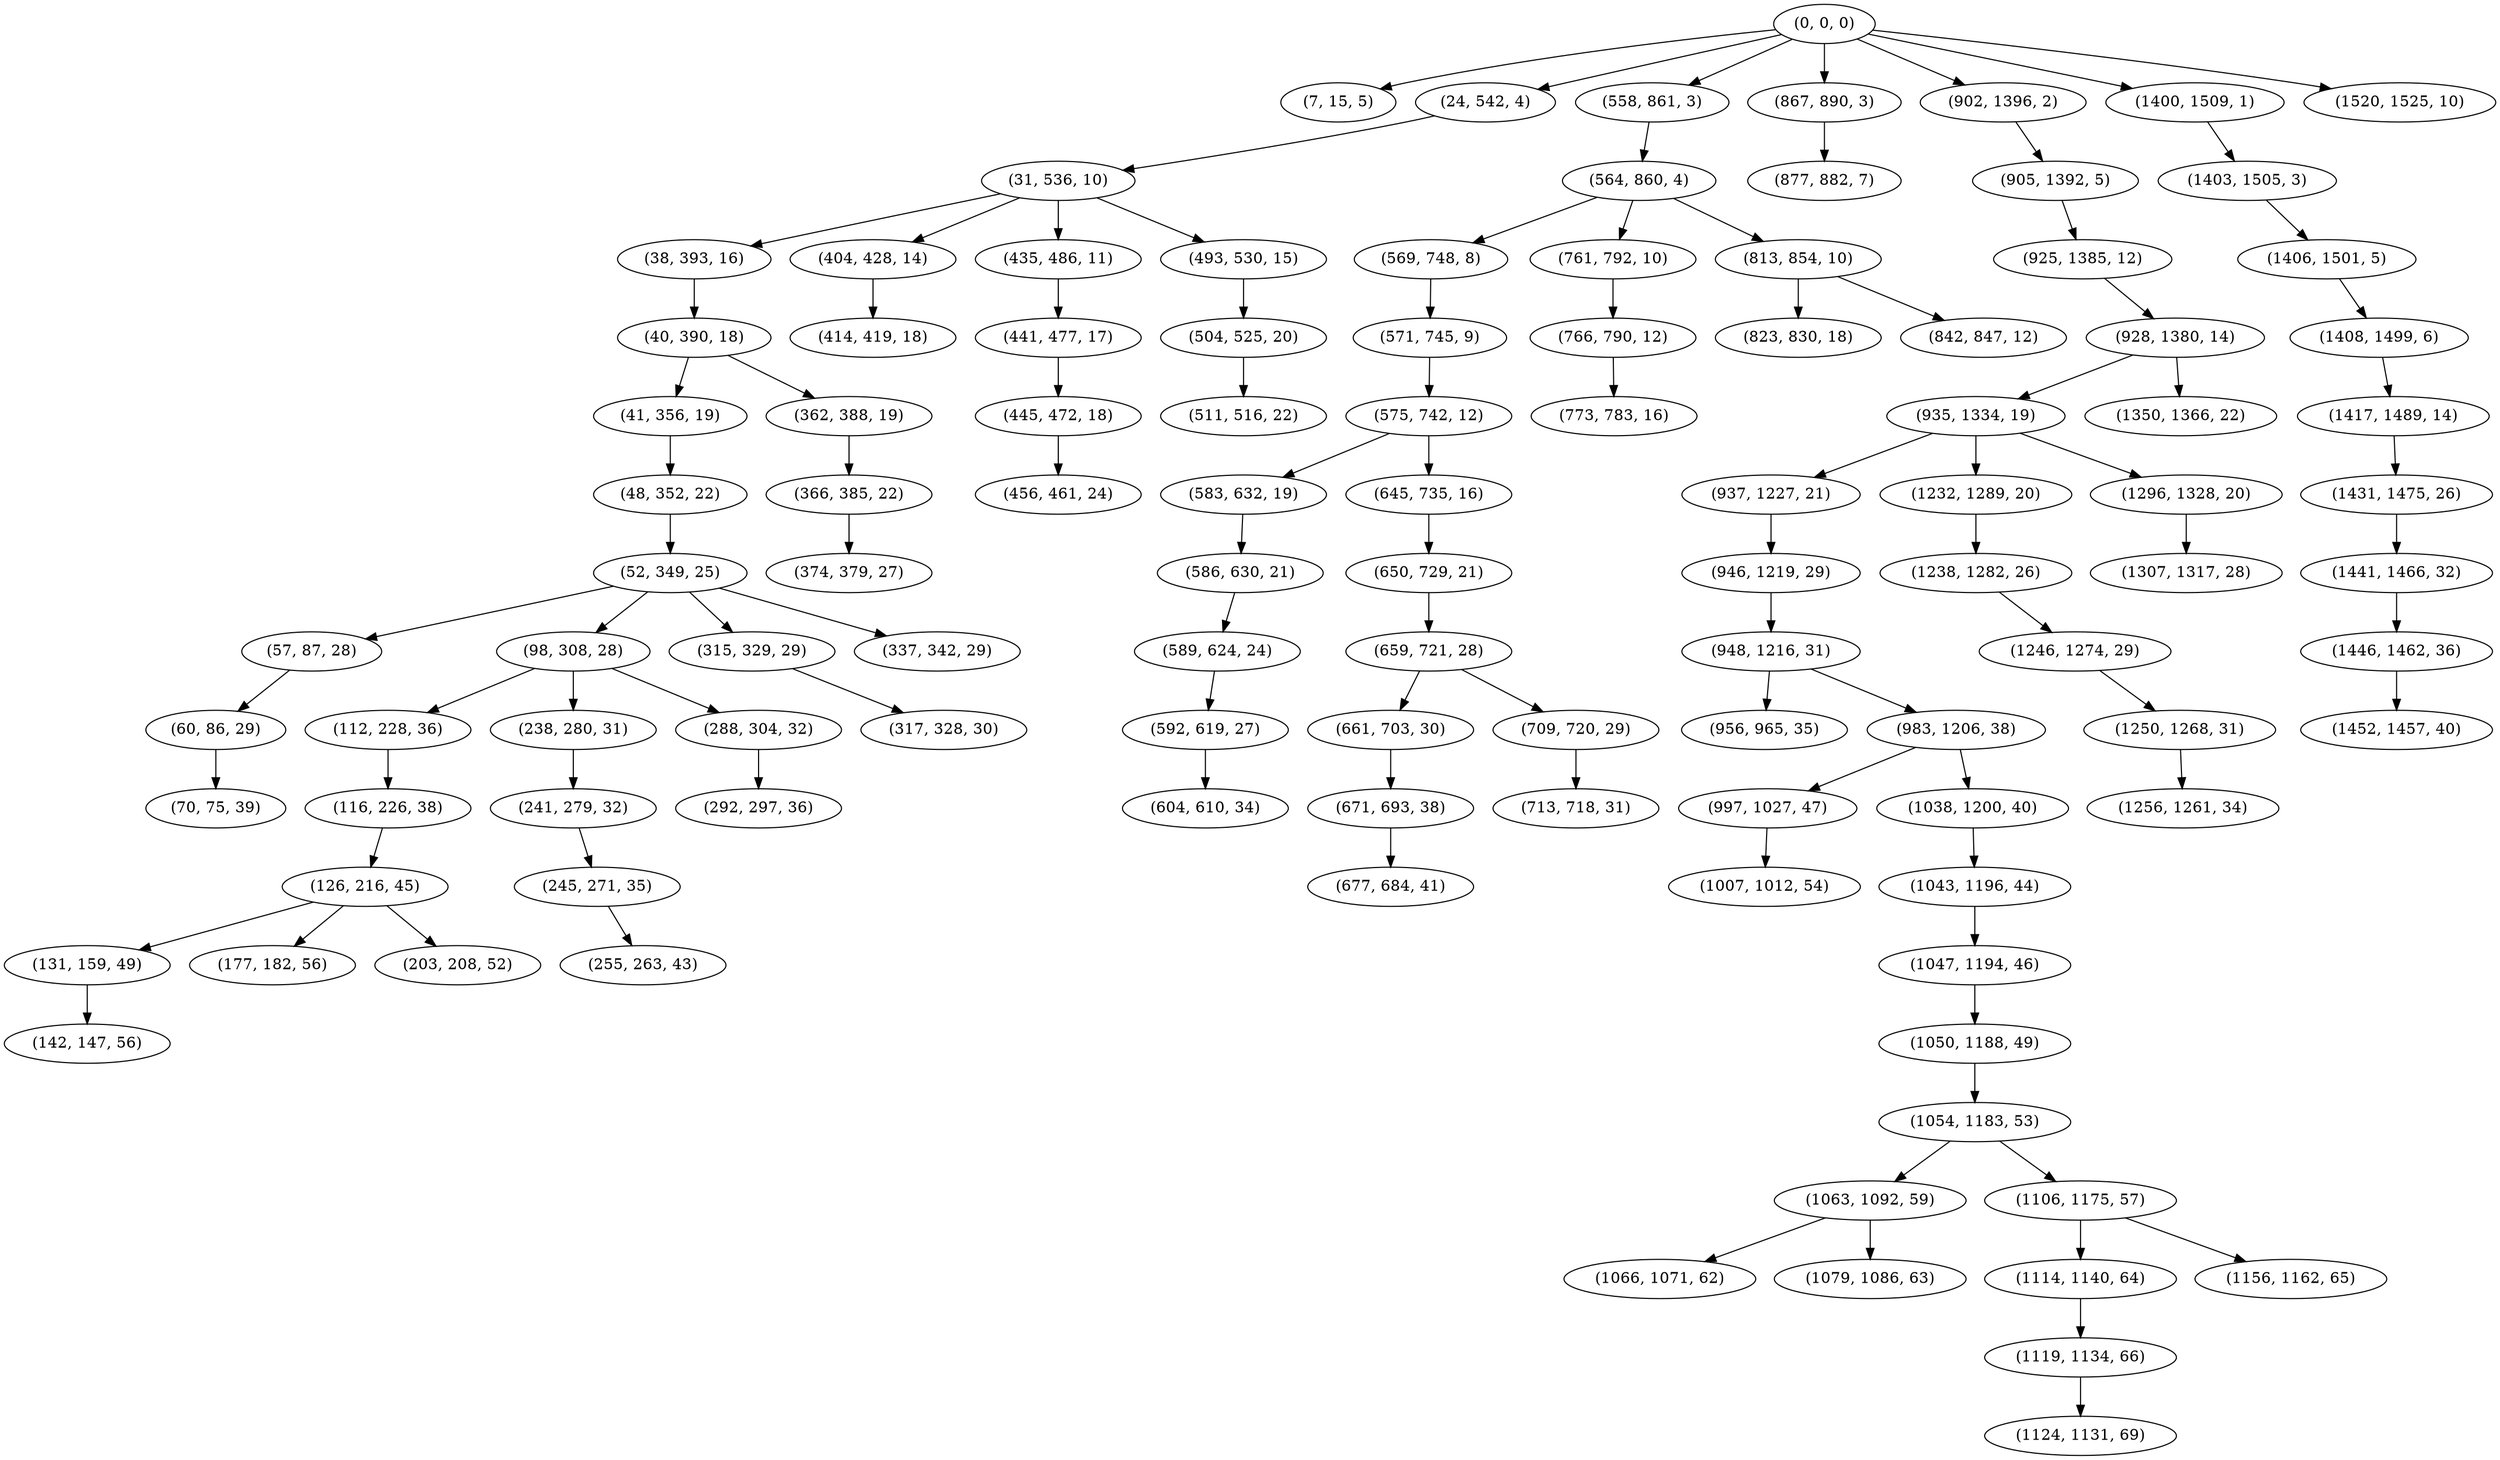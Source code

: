digraph tree {
    "(0, 0, 0)";
    "(7, 15, 5)";
    "(24, 542, 4)";
    "(31, 536, 10)";
    "(38, 393, 16)";
    "(40, 390, 18)";
    "(41, 356, 19)";
    "(48, 352, 22)";
    "(52, 349, 25)";
    "(57, 87, 28)";
    "(60, 86, 29)";
    "(70, 75, 39)";
    "(98, 308, 28)";
    "(112, 228, 36)";
    "(116, 226, 38)";
    "(126, 216, 45)";
    "(131, 159, 49)";
    "(142, 147, 56)";
    "(177, 182, 56)";
    "(203, 208, 52)";
    "(238, 280, 31)";
    "(241, 279, 32)";
    "(245, 271, 35)";
    "(255, 263, 43)";
    "(288, 304, 32)";
    "(292, 297, 36)";
    "(315, 329, 29)";
    "(317, 328, 30)";
    "(337, 342, 29)";
    "(362, 388, 19)";
    "(366, 385, 22)";
    "(374, 379, 27)";
    "(404, 428, 14)";
    "(414, 419, 18)";
    "(435, 486, 11)";
    "(441, 477, 17)";
    "(445, 472, 18)";
    "(456, 461, 24)";
    "(493, 530, 15)";
    "(504, 525, 20)";
    "(511, 516, 22)";
    "(558, 861, 3)";
    "(564, 860, 4)";
    "(569, 748, 8)";
    "(571, 745, 9)";
    "(575, 742, 12)";
    "(583, 632, 19)";
    "(586, 630, 21)";
    "(589, 624, 24)";
    "(592, 619, 27)";
    "(604, 610, 34)";
    "(645, 735, 16)";
    "(650, 729, 21)";
    "(659, 721, 28)";
    "(661, 703, 30)";
    "(671, 693, 38)";
    "(677, 684, 41)";
    "(709, 720, 29)";
    "(713, 718, 31)";
    "(761, 792, 10)";
    "(766, 790, 12)";
    "(773, 783, 16)";
    "(813, 854, 10)";
    "(823, 830, 18)";
    "(842, 847, 12)";
    "(867, 890, 3)";
    "(877, 882, 7)";
    "(902, 1396, 2)";
    "(905, 1392, 5)";
    "(925, 1385, 12)";
    "(928, 1380, 14)";
    "(935, 1334, 19)";
    "(937, 1227, 21)";
    "(946, 1219, 29)";
    "(948, 1216, 31)";
    "(956, 965, 35)";
    "(983, 1206, 38)";
    "(997, 1027, 47)";
    "(1007, 1012, 54)";
    "(1038, 1200, 40)";
    "(1043, 1196, 44)";
    "(1047, 1194, 46)";
    "(1050, 1188, 49)";
    "(1054, 1183, 53)";
    "(1063, 1092, 59)";
    "(1066, 1071, 62)";
    "(1079, 1086, 63)";
    "(1106, 1175, 57)";
    "(1114, 1140, 64)";
    "(1119, 1134, 66)";
    "(1124, 1131, 69)";
    "(1156, 1162, 65)";
    "(1232, 1289, 20)";
    "(1238, 1282, 26)";
    "(1246, 1274, 29)";
    "(1250, 1268, 31)";
    "(1256, 1261, 34)";
    "(1296, 1328, 20)";
    "(1307, 1317, 28)";
    "(1350, 1366, 22)";
    "(1400, 1509, 1)";
    "(1403, 1505, 3)";
    "(1406, 1501, 5)";
    "(1408, 1499, 6)";
    "(1417, 1489, 14)";
    "(1431, 1475, 26)";
    "(1441, 1466, 32)";
    "(1446, 1462, 36)";
    "(1452, 1457, 40)";
    "(1520, 1525, 10)";
    "(0, 0, 0)" -> "(7, 15, 5)";
    "(0, 0, 0)" -> "(24, 542, 4)";
    "(0, 0, 0)" -> "(558, 861, 3)";
    "(0, 0, 0)" -> "(867, 890, 3)";
    "(0, 0, 0)" -> "(902, 1396, 2)";
    "(0, 0, 0)" -> "(1400, 1509, 1)";
    "(0, 0, 0)" -> "(1520, 1525, 10)";
    "(24, 542, 4)" -> "(31, 536, 10)";
    "(31, 536, 10)" -> "(38, 393, 16)";
    "(31, 536, 10)" -> "(404, 428, 14)";
    "(31, 536, 10)" -> "(435, 486, 11)";
    "(31, 536, 10)" -> "(493, 530, 15)";
    "(38, 393, 16)" -> "(40, 390, 18)";
    "(40, 390, 18)" -> "(41, 356, 19)";
    "(40, 390, 18)" -> "(362, 388, 19)";
    "(41, 356, 19)" -> "(48, 352, 22)";
    "(48, 352, 22)" -> "(52, 349, 25)";
    "(52, 349, 25)" -> "(57, 87, 28)";
    "(52, 349, 25)" -> "(98, 308, 28)";
    "(52, 349, 25)" -> "(315, 329, 29)";
    "(52, 349, 25)" -> "(337, 342, 29)";
    "(57, 87, 28)" -> "(60, 86, 29)";
    "(60, 86, 29)" -> "(70, 75, 39)";
    "(98, 308, 28)" -> "(112, 228, 36)";
    "(98, 308, 28)" -> "(238, 280, 31)";
    "(98, 308, 28)" -> "(288, 304, 32)";
    "(112, 228, 36)" -> "(116, 226, 38)";
    "(116, 226, 38)" -> "(126, 216, 45)";
    "(126, 216, 45)" -> "(131, 159, 49)";
    "(126, 216, 45)" -> "(177, 182, 56)";
    "(126, 216, 45)" -> "(203, 208, 52)";
    "(131, 159, 49)" -> "(142, 147, 56)";
    "(238, 280, 31)" -> "(241, 279, 32)";
    "(241, 279, 32)" -> "(245, 271, 35)";
    "(245, 271, 35)" -> "(255, 263, 43)";
    "(288, 304, 32)" -> "(292, 297, 36)";
    "(315, 329, 29)" -> "(317, 328, 30)";
    "(362, 388, 19)" -> "(366, 385, 22)";
    "(366, 385, 22)" -> "(374, 379, 27)";
    "(404, 428, 14)" -> "(414, 419, 18)";
    "(435, 486, 11)" -> "(441, 477, 17)";
    "(441, 477, 17)" -> "(445, 472, 18)";
    "(445, 472, 18)" -> "(456, 461, 24)";
    "(493, 530, 15)" -> "(504, 525, 20)";
    "(504, 525, 20)" -> "(511, 516, 22)";
    "(558, 861, 3)" -> "(564, 860, 4)";
    "(564, 860, 4)" -> "(569, 748, 8)";
    "(564, 860, 4)" -> "(761, 792, 10)";
    "(564, 860, 4)" -> "(813, 854, 10)";
    "(569, 748, 8)" -> "(571, 745, 9)";
    "(571, 745, 9)" -> "(575, 742, 12)";
    "(575, 742, 12)" -> "(583, 632, 19)";
    "(575, 742, 12)" -> "(645, 735, 16)";
    "(583, 632, 19)" -> "(586, 630, 21)";
    "(586, 630, 21)" -> "(589, 624, 24)";
    "(589, 624, 24)" -> "(592, 619, 27)";
    "(592, 619, 27)" -> "(604, 610, 34)";
    "(645, 735, 16)" -> "(650, 729, 21)";
    "(650, 729, 21)" -> "(659, 721, 28)";
    "(659, 721, 28)" -> "(661, 703, 30)";
    "(659, 721, 28)" -> "(709, 720, 29)";
    "(661, 703, 30)" -> "(671, 693, 38)";
    "(671, 693, 38)" -> "(677, 684, 41)";
    "(709, 720, 29)" -> "(713, 718, 31)";
    "(761, 792, 10)" -> "(766, 790, 12)";
    "(766, 790, 12)" -> "(773, 783, 16)";
    "(813, 854, 10)" -> "(823, 830, 18)";
    "(813, 854, 10)" -> "(842, 847, 12)";
    "(867, 890, 3)" -> "(877, 882, 7)";
    "(902, 1396, 2)" -> "(905, 1392, 5)";
    "(905, 1392, 5)" -> "(925, 1385, 12)";
    "(925, 1385, 12)" -> "(928, 1380, 14)";
    "(928, 1380, 14)" -> "(935, 1334, 19)";
    "(928, 1380, 14)" -> "(1350, 1366, 22)";
    "(935, 1334, 19)" -> "(937, 1227, 21)";
    "(935, 1334, 19)" -> "(1232, 1289, 20)";
    "(935, 1334, 19)" -> "(1296, 1328, 20)";
    "(937, 1227, 21)" -> "(946, 1219, 29)";
    "(946, 1219, 29)" -> "(948, 1216, 31)";
    "(948, 1216, 31)" -> "(956, 965, 35)";
    "(948, 1216, 31)" -> "(983, 1206, 38)";
    "(983, 1206, 38)" -> "(997, 1027, 47)";
    "(983, 1206, 38)" -> "(1038, 1200, 40)";
    "(997, 1027, 47)" -> "(1007, 1012, 54)";
    "(1038, 1200, 40)" -> "(1043, 1196, 44)";
    "(1043, 1196, 44)" -> "(1047, 1194, 46)";
    "(1047, 1194, 46)" -> "(1050, 1188, 49)";
    "(1050, 1188, 49)" -> "(1054, 1183, 53)";
    "(1054, 1183, 53)" -> "(1063, 1092, 59)";
    "(1054, 1183, 53)" -> "(1106, 1175, 57)";
    "(1063, 1092, 59)" -> "(1066, 1071, 62)";
    "(1063, 1092, 59)" -> "(1079, 1086, 63)";
    "(1106, 1175, 57)" -> "(1114, 1140, 64)";
    "(1106, 1175, 57)" -> "(1156, 1162, 65)";
    "(1114, 1140, 64)" -> "(1119, 1134, 66)";
    "(1119, 1134, 66)" -> "(1124, 1131, 69)";
    "(1232, 1289, 20)" -> "(1238, 1282, 26)";
    "(1238, 1282, 26)" -> "(1246, 1274, 29)";
    "(1246, 1274, 29)" -> "(1250, 1268, 31)";
    "(1250, 1268, 31)" -> "(1256, 1261, 34)";
    "(1296, 1328, 20)" -> "(1307, 1317, 28)";
    "(1400, 1509, 1)" -> "(1403, 1505, 3)";
    "(1403, 1505, 3)" -> "(1406, 1501, 5)";
    "(1406, 1501, 5)" -> "(1408, 1499, 6)";
    "(1408, 1499, 6)" -> "(1417, 1489, 14)";
    "(1417, 1489, 14)" -> "(1431, 1475, 26)";
    "(1431, 1475, 26)" -> "(1441, 1466, 32)";
    "(1441, 1466, 32)" -> "(1446, 1462, 36)";
    "(1446, 1462, 36)" -> "(1452, 1457, 40)";
}
